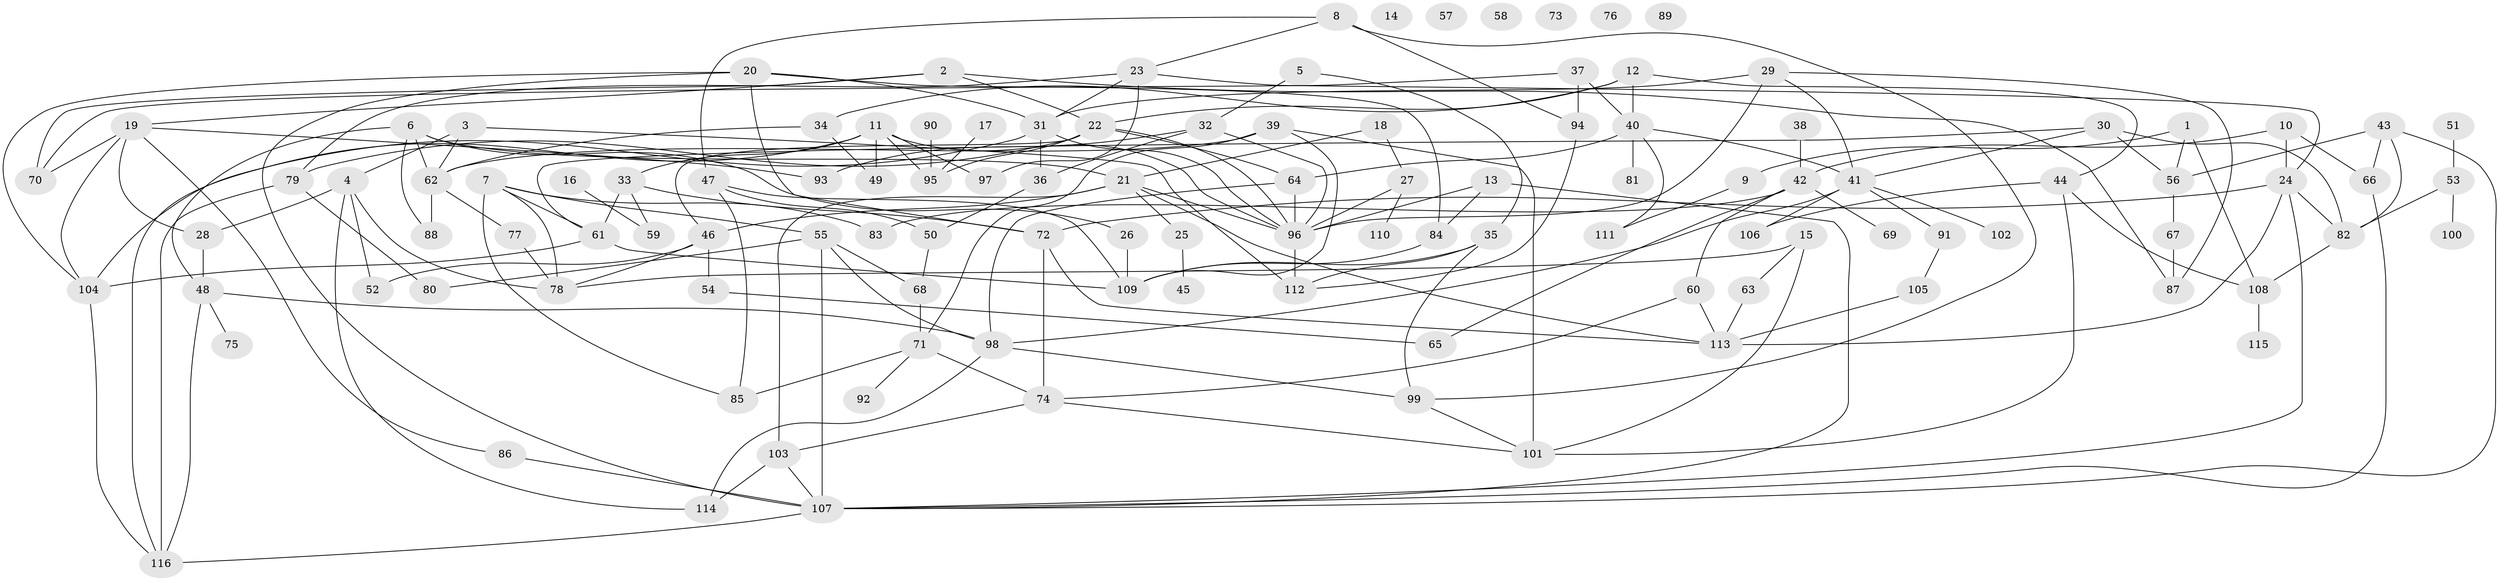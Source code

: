 // coarse degree distribution, {4: 0.1206896551724138, 3: 0.15517241379310345, 8: 0.017241379310344827, 11: 0.017241379310344827, 6: 0.06896551724137931, 14: 0.034482758620689655, 10: 0.034482758620689655, 2: 0.13793103448275862, 13: 0.017241379310344827, 0: 0.10344827586206896, 1: 0.15517241379310345, 7: 0.08620689655172414, 17: 0.017241379310344827, 5: 0.034482758620689655}
// Generated by graph-tools (version 1.1) at 2025/16/03/04/25 18:16:32]
// undirected, 116 vertices, 194 edges
graph export_dot {
graph [start="1"]
  node [color=gray90,style=filled];
  1;
  2;
  3;
  4;
  5;
  6;
  7;
  8;
  9;
  10;
  11;
  12;
  13;
  14;
  15;
  16;
  17;
  18;
  19;
  20;
  21;
  22;
  23;
  24;
  25;
  26;
  27;
  28;
  29;
  30;
  31;
  32;
  33;
  34;
  35;
  36;
  37;
  38;
  39;
  40;
  41;
  42;
  43;
  44;
  45;
  46;
  47;
  48;
  49;
  50;
  51;
  52;
  53;
  54;
  55;
  56;
  57;
  58;
  59;
  60;
  61;
  62;
  63;
  64;
  65;
  66;
  67;
  68;
  69;
  70;
  71;
  72;
  73;
  74;
  75;
  76;
  77;
  78;
  79;
  80;
  81;
  82;
  83;
  84;
  85;
  86;
  87;
  88;
  89;
  90;
  91;
  92;
  93;
  94;
  95;
  96;
  97;
  98;
  99;
  100;
  101;
  102;
  103;
  104;
  105;
  106;
  107;
  108;
  109;
  110;
  111;
  112;
  113;
  114;
  115;
  116;
  1 -- 9;
  1 -- 56;
  1 -- 108;
  2 -- 19;
  2 -- 22;
  2 -- 70;
  2 -- 87;
  3 -- 4;
  3 -- 62;
  3 -- 112;
  4 -- 28;
  4 -- 52;
  4 -- 78;
  4 -- 114;
  5 -- 32;
  5 -- 35;
  6 -- 21;
  6 -- 26;
  6 -- 48;
  6 -- 62;
  6 -- 88;
  7 -- 55;
  7 -- 61;
  7 -- 78;
  7 -- 83;
  7 -- 85;
  8 -- 23;
  8 -- 47;
  8 -- 94;
  8 -- 99;
  9 -- 111;
  10 -- 24;
  10 -- 42;
  10 -- 66;
  11 -- 33;
  11 -- 49;
  11 -- 95;
  11 -- 96;
  11 -- 97;
  11 -- 116;
  12 -- 22;
  12 -- 34;
  12 -- 40;
  12 -- 44;
  13 -- 84;
  13 -- 96;
  13 -- 107;
  15 -- 63;
  15 -- 78;
  15 -- 101;
  16 -- 59;
  17 -- 95;
  18 -- 21;
  18 -- 27;
  19 -- 28;
  19 -- 70;
  19 -- 86;
  19 -- 93;
  19 -- 104;
  20 -- 31;
  20 -- 72;
  20 -- 84;
  20 -- 104;
  20 -- 107;
  21 -- 25;
  21 -- 46;
  21 -- 96;
  21 -- 103;
  21 -- 113;
  22 -- 46;
  22 -- 64;
  22 -- 79;
  22 -- 95;
  22 -- 96;
  23 -- 24;
  23 -- 31;
  23 -- 79;
  23 -- 97;
  24 -- 72;
  24 -- 82;
  24 -- 107;
  24 -- 113;
  25 -- 45;
  26 -- 109;
  27 -- 96;
  27 -- 110;
  28 -- 48;
  29 -- 31;
  29 -- 41;
  29 -- 87;
  29 -- 96;
  30 -- 41;
  30 -- 56;
  30 -- 61;
  30 -- 82;
  31 -- 36;
  31 -- 96;
  31 -- 104;
  32 -- 36;
  32 -- 93;
  32 -- 96;
  33 -- 59;
  33 -- 61;
  33 -- 72;
  34 -- 49;
  34 -- 62;
  35 -- 99;
  35 -- 109;
  35 -- 112;
  36 -- 50;
  37 -- 40;
  37 -- 70;
  37 -- 94;
  38 -- 42;
  39 -- 62;
  39 -- 71;
  39 -- 101;
  39 -- 109;
  40 -- 41;
  40 -- 64;
  40 -- 81;
  40 -- 111;
  41 -- 91;
  41 -- 98;
  41 -- 102;
  41 -- 106;
  42 -- 60;
  42 -- 65;
  42 -- 69;
  42 -- 83;
  43 -- 56;
  43 -- 66;
  43 -- 82;
  43 -- 107;
  44 -- 101;
  44 -- 106;
  44 -- 108;
  46 -- 52;
  46 -- 54;
  46 -- 78;
  47 -- 50;
  47 -- 85;
  47 -- 109;
  48 -- 75;
  48 -- 98;
  48 -- 116;
  50 -- 68;
  51 -- 53;
  53 -- 82;
  53 -- 100;
  54 -- 65;
  55 -- 68;
  55 -- 80;
  55 -- 98;
  55 -- 107;
  56 -- 67;
  60 -- 74;
  60 -- 113;
  61 -- 104;
  61 -- 109;
  62 -- 77;
  62 -- 88;
  63 -- 113;
  64 -- 96;
  64 -- 98;
  66 -- 107;
  67 -- 87;
  68 -- 71;
  71 -- 74;
  71 -- 85;
  71 -- 92;
  72 -- 74;
  72 -- 113;
  74 -- 101;
  74 -- 103;
  77 -- 78;
  79 -- 80;
  79 -- 116;
  82 -- 108;
  84 -- 109;
  86 -- 107;
  90 -- 95;
  91 -- 105;
  94 -- 112;
  96 -- 112;
  98 -- 99;
  98 -- 114;
  99 -- 101;
  103 -- 107;
  103 -- 114;
  104 -- 116;
  105 -- 113;
  107 -- 116;
  108 -- 115;
}
